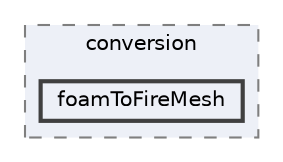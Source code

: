 digraph "applications/utilities/mesh/conversion/foamToFireMesh"
{
 // LATEX_PDF_SIZE
  bgcolor="transparent";
  edge [fontname=Helvetica,fontsize=10,labelfontname=Helvetica,labelfontsize=10];
  node [fontname=Helvetica,fontsize=10,shape=box,height=0.2,width=0.4];
  compound=true
  subgraph clusterdir_5148cfe1bce83bc5fdc09a52963260a1 {
    graph [ bgcolor="#edf0f7", pencolor="grey50", label="conversion", fontname=Helvetica,fontsize=10 style="filled,dashed", URL="dir_5148cfe1bce83bc5fdc09a52963260a1.html",tooltip=""]
  dir_9d024407582fb6cf6c3fa56da331fbfd [label="foamToFireMesh", fillcolor="#edf0f7", color="grey25", style="filled,bold", URL="dir_9d024407582fb6cf6c3fa56da331fbfd.html",tooltip=""];
  }
}

